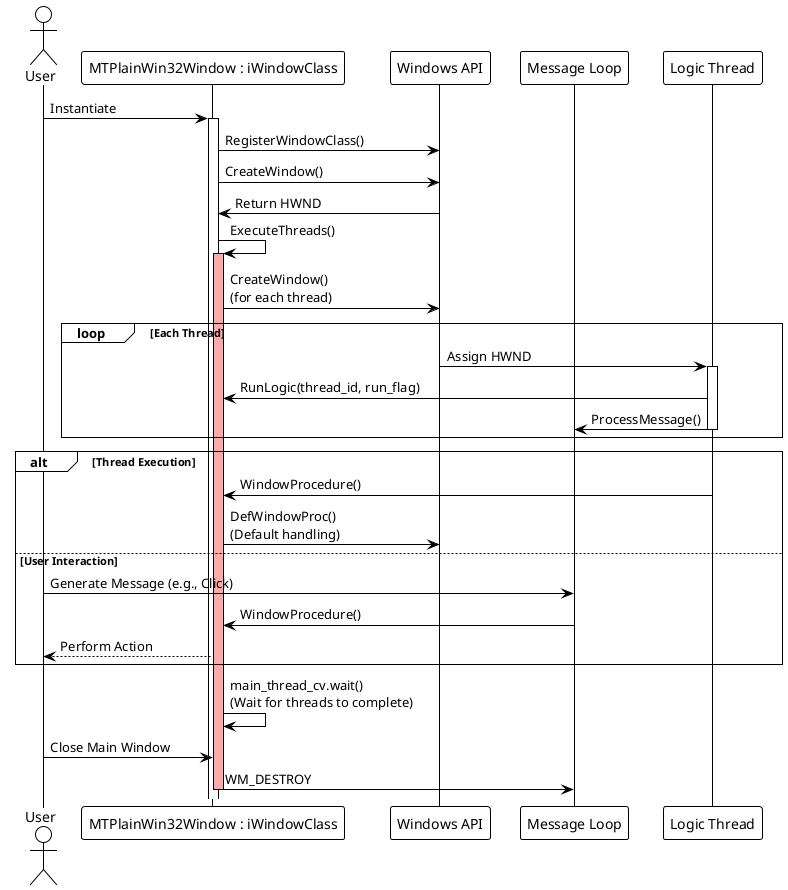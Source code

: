 @startuml iwindow
!theme plain

actor User
participant "MTPlainWin32Window : iWindowClass" as MTWin
participant "Windows API" as WinAPI
participant "Message Loop" as MsgLoop
participant "Logic Thread" as LogicThd

User -> MTWin : Instantiate
activate MTWin
MTWin -> WinAPI : RegisterWindowClass()
MTWin -> WinAPI : CreateWindow()
WinAPI -> MTWin : Return HWND
MTWin -> MTWin : ExecuteThreads()
activate MTWin #FFAAAA

MTWin -> WinAPI : CreateWindow()\n(for each thread)
loop Each Thread
    WinAPI -> LogicThd : Assign HWND
    activate LogicThd
    LogicThd -> MTWin : RunLogic(thread_id, run_flag)
    LogicThd -> MsgLoop : ProcessMessage()
    deactivate LogicThd
end

alt Thread Execution
    LogicThd -> MTWin : WindowProcedure()
    MTWin -> WinAPI : DefWindowProc()\n(Default handling)
else User Interaction
    User -> MsgLoop : Generate Message (e.g., Click)
    MsgLoop -> MTWin : WindowProcedure()
    MTWin --> User : Perform Action
end

MTWin -> MTWin : main_thread_cv.wait()\n(Wait for threads to complete)
User -> MTWin : Close Main Window
MTWin -> MsgLoop : WM_DESTROY
deactivate MTWin

@enduml


